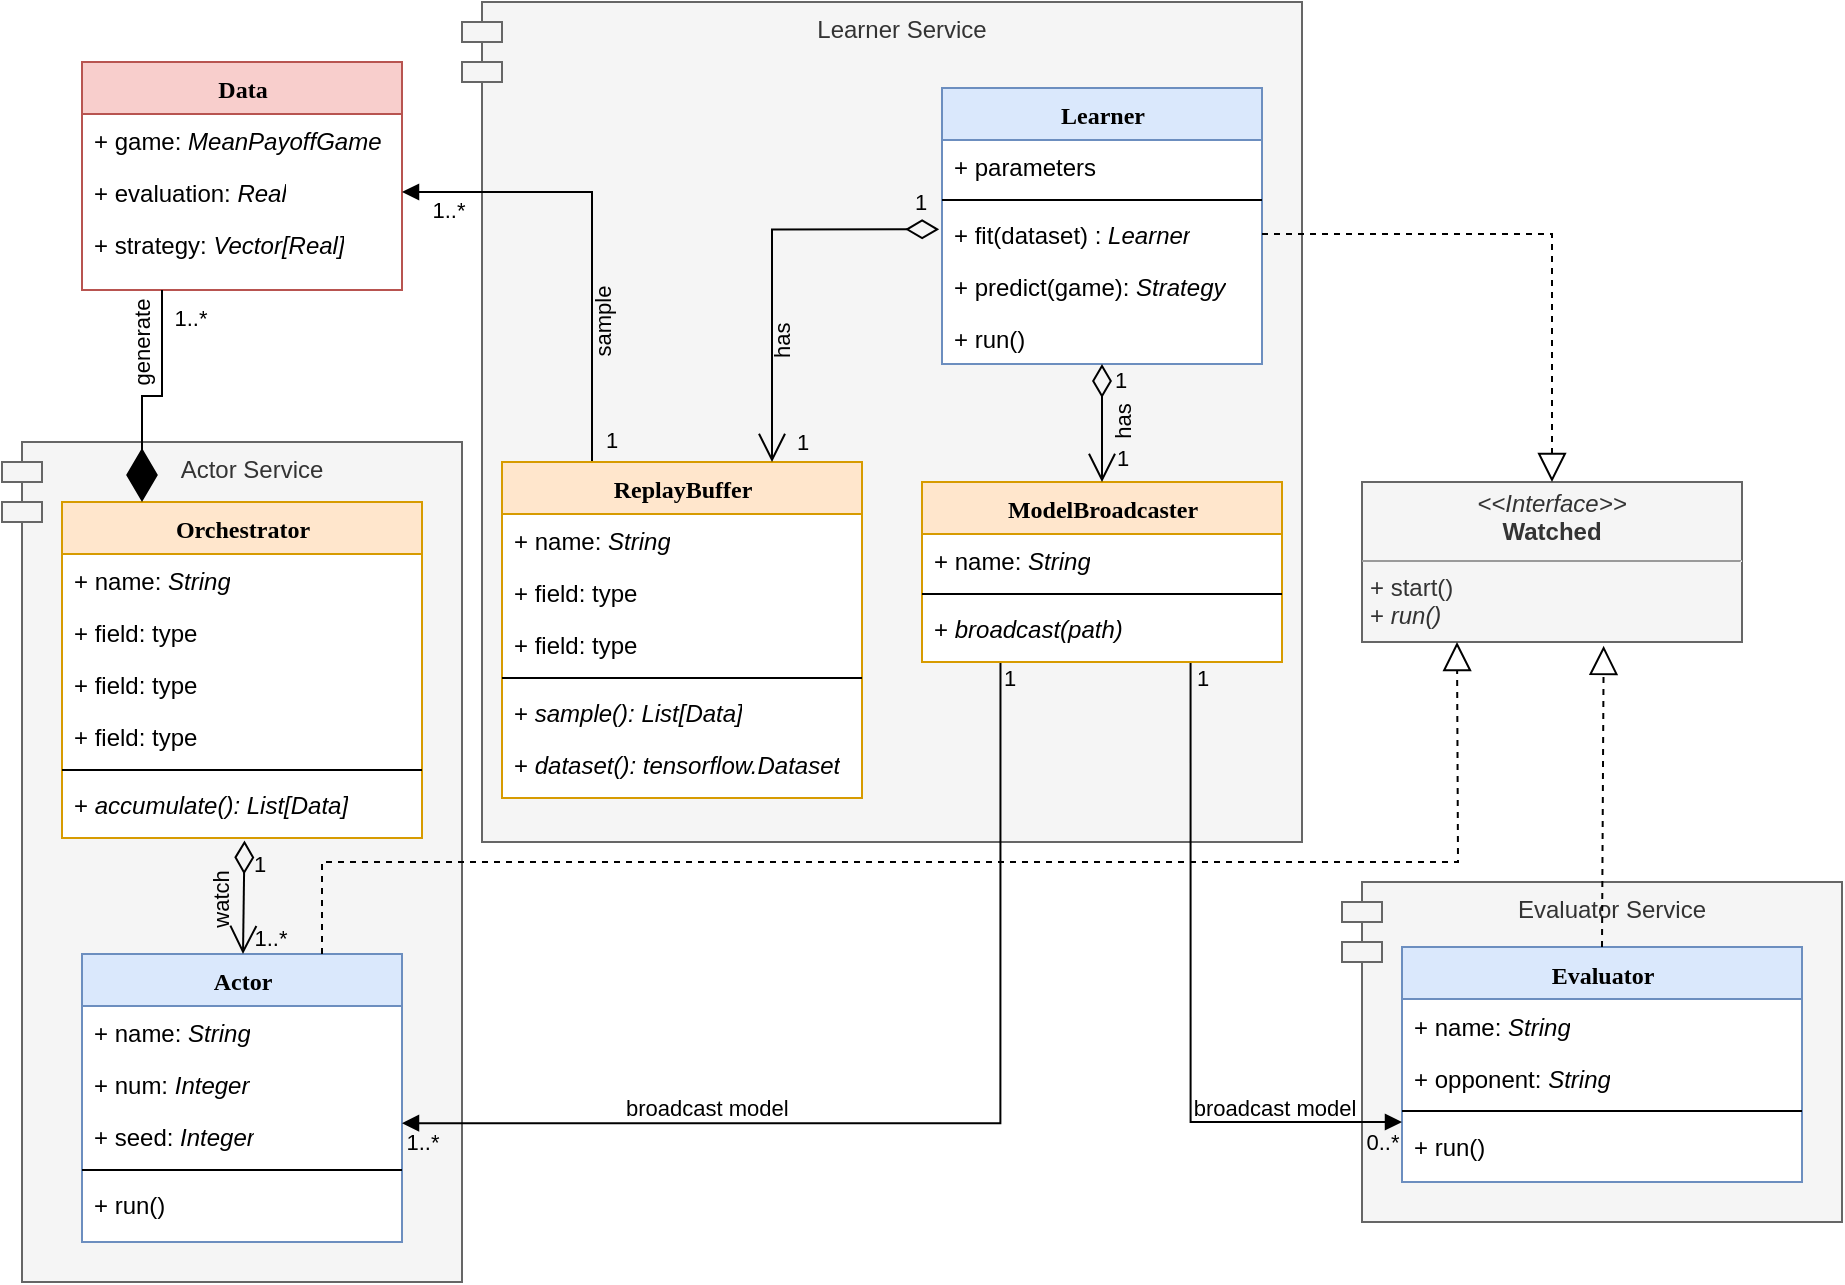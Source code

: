 <mxfile version="21.6.8" type="device">
  <diagram name="Page-1" id="9f46799a-70d6-7492-0946-bef42562c5a5">
    <mxGraphModel dx="478" dy="279" grid="1" gridSize="10" guides="1" tooltips="1" connect="1" arrows="1" fold="1" page="1" pageScale="1" pageWidth="1100" pageHeight="850" background="none" math="0" shadow="0">
      <root>
        <mxCell id="0" />
        <mxCell id="1" parent="0" />
        <mxCell id="d3D7aUQ-tXB5agzOdoIf-93" value="Evaluator Service" style="shape=module;align=right;spacingLeft=20;align=center;verticalAlign=top;whiteSpace=wrap;html=1;fillColor=#f5f5f5;strokeColor=#666666;fontColor=#333333;" parent="1" vertex="1">
          <mxGeometry x="670" y="480" width="250" height="170" as="geometry" />
        </mxCell>
        <mxCell id="d3D7aUQ-tXB5agzOdoIf-89" value="Learner Service" style="shape=module;align=left;spacingLeft=20;align=center;verticalAlign=top;whiteSpace=wrap;html=1;fillColor=#f5f5f5;strokeColor=#666666;fontColor=#333333;" parent="1" vertex="1">
          <mxGeometry x="230" y="40" width="420" height="420" as="geometry" />
        </mxCell>
        <mxCell id="d3D7aUQ-tXB5agzOdoIf-88" value="Actor Service" style="shape=module;align=left;spacingLeft=20;align=center;verticalAlign=top;whiteSpace=wrap;html=1;fillColor=#f5f5f5;strokeColor=#666666;fontColor=#333333;" parent="1" vertex="1">
          <mxGeometry y="260" width="230" height="420" as="geometry" />
        </mxCell>
        <mxCell id="78961159f06e98e8-17" value="Data" style="swimlane;html=1;fontStyle=1;align=center;verticalAlign=top;childLayout=stackLayout;horizontal=1;startSize=26;horizontalStack=0;resizeParent=1;resizeLast=0;collapsible=1;marginBottom=0;swimlaneFillColor=#ffffff;rounded=0;shadow=0;comic=0;labelBackgroundColor=none;strokeWidth=1;fillColor=#f8cecc;fontFamily=Verdana;fontSize=12;strokeColor=#b85450;" parent="1" vertex="1">
          <mxGeometry x="40" y="70" width="160" height="114" as="geometry" />
        </mxCell>
        <mxCell id="78961159f06e98e8-21" value="+ game: &lt;i&gt;MeanPayoffGame&lt;/i&gt;" style="text;html=1;strokeColor=none;fillColor=none;align=left;verticalAlign=top;spacingLeft=4;spacingRight=4;whiteSpace=wrap;overflow=hidden;rotatable=0;points=[[0,0.5],[1,0.5]];portConstraint=eastwest;" parent="78961159f06e98e8-17" vertex="1">
          <mxGeometry y="26" width="160" height="26" as="geometry" />
        </mxCell>
        <mxCell id="78961159f06e98e8-23" value="+ evaluation: &lt;i&gt;Real&lt;/i&gt;" style="text;html=1;strokeColor=none;fillColor=none;align=left;verticalAlign=top;spacingLeft=4;spacingRight=4;whiteSpace=wrap;overflow=hidden;rotatable=0;points=[[0,0.5],[1,0.5]];portConstraint=eastwest;" parent="78961159f06e98e8-17" vertex="1">
          <mxGeometry y="52" width="160" height="26" as="geometry" />
        </mxCell>
        <mxCell id="78961159f06e98e8-25" value="+ strategy: &lt;i&gt;Vector[Real]&lt;/i&gt;" style="text;html=1;strokeColor=none;fillColor=none;align=left;verticalAlign=top;spacingLeft=4;spacingRight=4;whiteSpace=wrap;overflow=hidden;rotatable=0;points=[[0,0.5],[1,0.5]];portConstraint=eastwest;" parent="78961159f06e98e8-17" vertex="1">
          <mxGeometry y="78" width="160" height="26" as="geometry" />
        </mxCell>
        <mxCell id="78961159f06e98e8-30" value="Learner" style="swimlane;html=1;fontStyle=1;align=center;verticalAlign=top;childLayout=stackLayout;horizontal=1;startSize=26;horizontalStack=0;resizeParent=1;resizeLast=0;collapsible=1;marginBottom=0;swimlaneFillColor=#ffffff;rounded=0;shadow=0;comic=0;labelBackgroundColor=none;strokeWidth=1;fillColor=#dae8fc;fontFamily=Verdana;fontSize=12;strokeColor=#6c8ebf;" parent="1" vertex="1">
          <mxGeometry x="470" y="83" width="160" height="138" as="geometry" />
        </mxCell>
        <mxCell id="78961159f06e98e8-31" value="+ parameters" style="text;html=1;strokeColor=none;fillColor=none;align=left;verticalAlign=top;spacingLeft=4;spacingRight=4;whiteSpace=wrap;overflow=hidden;rotatable=0;points=[[0,0.5],[1,0.5]];portConstraint=eastwest;" parent="78961159f06e98e8-30" vertex="1">
          <mxGeometry y="26" width="160" height="26" as="geometry" />
        </mxCell>
        <mxCell id="78961159f06e98e8-38" value="" style="line;html=1;strokeWidth=1;fillColor=none;align=left;verticalAlign=middle;spacingTop=-1;spacingLeft=3;spacingRight=3;rotatable=0;labelPosition=right;points=[];portConstraint=eastwest;" parent="78961159f06e98e8-30" vertex="1">
          <mxGeometry y="52" width="160" height="8" as="geometry" />
        </mxCell>
        <mxCell id="78961159f06e98e8-39" value="+ fit(dataset) : &lt;i&gt;Learner&lt;/i&gt;" style="text;html=1;strokeColor=none;fillColor=none;align=left;verticalAlign=top;spacingLeft=4;spacingRight=4;whiteSpace=wrap;overflow=hidden;rotatable=0;points=[[0,0.5],[1,0.5]];portConstraint=eastwest;" parent="78961159f06e98e8-30" vertex="1">
          <mxGeometry y="60" width="160" height="26" as="geometry" />
        </mxCell>
        <mxCell id="78961159f06e98e8-40" value="+ predict(game): &lt;i&gt;Strategy&lt;/i&gt;" style="text;html=1;strokeColor=none;fillColor=none;align=left;verticalAlign=top;spacingLeft=4;spacingRight=4;whiteSpace=wrap;overflow=hidden;rotatable=0;points=[[0,0.5],[1,0.5]];portConstraint=eastwest;" parent="78961159f06e98e8-30" vertex="1">
          <mxGeometry y="86" width="160" height="26" as="geometry" />
        </mxCell>
        <mxCell id="d3D7aUQ-tXB5agzOdoIf-52" value="+ run()" style="text;html=1;strokeColor=none;fillColor=none;align=left;verticalAlign=top;spacingLeft=4;spacingRight=4;whiteSpace=wrap;overflow=hidden;rotatable=0;points=[[0,0.5],[1,0.5]];portConstraint=eastwest;" parent="78961159f06e98e8-30" vertex="1">
          <mxGeometry y="112" width="160" height="26" as="geometry" />
        </mxCell>
        <mxCell id="78961159f06e98e8-95" value="Actor" style="swimlane;html=1;fontStyle=1;align=center;verticalAlign=top;childLayout=stackLayout;horizontal=1;startSize=26;horizontalStack=0;resizeParent=1;resizeLast=0;collapsible=1;marginBottom=0;swimlaneFillColor=#ffffff;rounded=0;shadow=0;comic=0;labelBackgroundColor=none;strokeWidth=1;fillColor=#dae8fc;fontFamily=Verdana;fontSize=12;strokeColor=#6c8ebf;" parent="1" vertex="1">
          <mxGeometry x="40" y="516" width="160" height="144" as="geometry" />
        </mxCell>
        <mxCell id="78961159f06e98e8-96" value="+ name: &lt;i&gt;String&lt;/i&gt;" style="text;html=1;strokeColor=none;fillColor=none;align=left;verticalAlign=top;spacingLeft=4;spacingRight=4;whiteSpace=wrap;overflow=hidden;rotatable=0;points=[[0,0.5],[1,0.5]];portConstraint=eastwest;" parent="78961159f06e98e8-95" vertex="1">
          <mxGeometry y="26" width="160" height="26" as="geometry" />
        </mxCell>
        <mxCell id="78961159f06e98e8-97" value="+ num: &lt;i&gt;Integer&lt;/i&gt;" style="text;html=1;strokeColor=none;fillColor=none;align=left;verticalAlign=top;spacingLeft=4;spacingRight=4;whiteSpace=wrap;overflow=hidden;rotatable=0;points=[[0,0.5],[1,0.5]];portConstraint=eastwest;" parent="78961159f06e98e8-95" vertex="1">
          <mxGeometry y="52" width="160" height="26" as="geometry" />
        </mxCell>
        <mxCell id="78961159f06e98e8-98" value="+ seed:&amp;nbsp;&lt;i style=&quot;border-color: var(--border-color);&quot;&gt;Integer&lt;/i&gt;" style="text;html=1;strokeColor=none;fillColor=none;align=left;verticalAlign=top;spacingLeft=4;spacingRight=4;whiteSpace=wrap;overflow=hidden;rotatable=0;points=[[0,0.5],[1,0.5]];portConstraint=eastwest;" parent="78961159f06e98e8-95" vertex="1">
          <mxGeometry y="78" width="160" height="26" as="geometry" />
        </mxCell>
        <mxCell id="78961159f06e98e8-103" value="" style="line;html=1;strokeWidth=1;fillColor=none;align=left;verticalAlign=middle;spacingTop=-1;spacingLeft=3;spacingRight=3;rotatable=0;labelPosition=right;points=[];portConstraint=eastwest;" parent="78961159f06e98e8-95" vertex="1">
          <mxGeometry y="104" width="160" height="8" as="geometry" />
        </mxCell>
        <mxCell id="78961159f06e98e8-104" value="+ run()" style="text;html=1;strokeColor=none;fillColor=none;align=left;verticalAlign=top;spacingLeft=4;spacingRight=4;whiteSpace=wrap;overflow=hidden;rotatable=0;points=[[0,0.5],[1,0.5]];portConstraint=eastwest;" parent="78961159f06e98e8-95" vertex="1">
          <mxGeometry y="112" width="160" height="26" as="geometry" />
        </mxCell>
        <mxCell id="78961159f06e98e8-108" value="Evaluator" style="swimlane;html=1;fontStyle=1;align=center;verticalAlign=top;childLayout=stackLayout;horizontal=1;startSize=26;horizontalStack=0;resizeParent=1;resizeLast=0;collapsible=1;marginBottom=0;swimlaneFillColor=#ffffff;rounded=0;shadow=0;comic=0;labelBackgroundColor=none;strokeWidth=1;fillColor=#dae8fc;fontFamily=Verdana;fontSize=12;strokeColor=#6c8ebf;" parent="1" vertex="1">
          <mxGeometry x="700" y="512.5" width="200" height="117.5" as="geometry" />
        </mxCell>
        <mxCell id="78961159f06e98e8-109" value="+ name: &lt;i&gt;String&lt;/i&gt;" style="text;html=1;strokeColor=none;fillColor=none;align=left;verticalAlign=top;spacingLeft=4;spacingRight=4;whiteSpace=wrap;overflow=hidden;rotatable=0;points=[[0,0.5],[1,0.5]];portConstraint=eastwest;" parent="78961159f06e98e8-108" vertex="1">
          <mxGeometry y="26" width="200" height="26" as="geometry" />
        </mxCell>
        <mxCell id="78961159f06e98e8-110" value="+ opponent: &lt;i&gt;String&lt;/i&gt;" style="text;html=1;strokeColor=none;fillColor=none;align=left;verticalAlign=top;spacingLeft=4;spacingRight=4;whiteSpace=wrap;overflow=hidden;rotatable=0;points=[[0,0.5],[1,0.5]];portConstraint=eastwest;" parent="78961159f06e98e8-108" vertex="1">
          <mxGeometry y="52" width="200" height="26" as="geometry" />
        </mxCell>
        <mxCell id="78961159f06e98e8-116" value="" style="line;html=1;strokeWidth=1;fillColor=none;align=left;verticalAlign=middle;spacingTop=-1;spacingLeft=3;spacingRight=3;rotatable=0;labelPosition=right;points=[];portConstraint=eastwest;" parent="78961159f06e98e8-108" vertex="1">
          <mxGeometry y="78" width="200" height="8" as="geometry" />
        </mxCell>
        <mxCell id="78961159f06e98e8-117" value="+ run()" style="text;html=1;strokeColor=none;fillColor=none;align=left;verticalAlign=top;spacingLeft=4;spacingRight=4;whiteSpace=wrap;overflow=hidden;rotatable=0;points=[[0,0.5],[1,0.5]];portConstraint=eastwest;" parent="78961159f06e98e8-108" vertex="1">
          <mxGeometry y="86" width="200" height="26" as="geometry" />
        </mxCell>
        <mxCell id="d3D7aUQ-tXB5agzOdoIf-11" value="broadcast model" style="endArrow=block;endFill=1;html=1;edgeStyle=orthogonalEdgeStyle;align=left;verticalAlign=top;rounded=0;entryX=1.003;entryY=0.869;entryDx=0;entryDy=0;entryPerimeter=0;exitX=0.218;exitY=1.005;exitDx=0;exitDy=0;exitPerimeter=0;" parent="1" source="d3D7aUQ-tXB5agzOdoIf-45" edge="1">
          <mxGeometry x="0.588" y="-21" relative="1" as="geometry">
            <mxPoint x="500" y="380" as="sourcePoint" />
            <mxPoint x="200.0" y="600.594" as="targetPoint" />
            <Array as="points">
              <mxPoint x="499" y="601" />
            </Array>
            <mxPoint as="offset" />
          </mxGeometry>
        </mxCell>
        <mxCell id="d3D7aUQ-tXB5agzOdoIf-12" value="1" style="edgeLabel;resizable=0;html=1;align=left;verticalAlign=bottom;labelBackgroundColor=none;" parent="d3D7aUQ-tXB5agzOdoIf-11" connectable="0" vertex="1">
          <mxGeometry x="-1" relative="1" as="geometry">
            <mxPoint y="20" as="offset" />
          </mxGeometry>
        </mxCell>
        <mxCell id="d3D7aUQ-tXB5agzOdoIf-13" value="1..*" style="edgeLabel;html=1;align=center;verticalAlign=middle;resizable=0;points=[];labelBackgroundColor=none;" parent="d3D7aUQ-tXB5agzOdoIf-11" vertex="1" connectable="0">
          <mxGeometry x="0.91" y="1" relative="1" as="geometry">
            <mxPoint x="-14" y="8" as="offset" />
          </mxGeometry>
        </mxCell>
        <mxCell id="d3D7aUQ-tXB5agzOdoIf-16" value="1" style="endArrow=block;endFill=1;html=1;edgeStyle=orthogonalEdgeStyle;align=left;verticalAlign=top;rounded=0;exitX=0.25;exitY=0;exitDx=0;exitDy=0;entryX=1;entryY=0.5;entryDx=0;entryDy=0;labelBackgroundColor=none;" parent="1" source="d3D7aUQ-tXB5agzOdoIf-64" target="78961159f06e98e8-23" edge="1">
          <mxGeometry x="-0.793" y="-5" relative="1" as="geometry">
            <mxPoint x="259.48" y="130" as="sourcePoint" />
            <mxPoint x="379.48" y="70" as="targetPoint" />
            <mxPoint as="offset" />
          </mxGeometry>
        </mxCell>
        <mxCell id="d3D7aUQ-tXB5agzOdoIf-18" value="sample" style="edgeLabel;html=1;align=center;verticalAlign=middle;resizable=0;points=[];rotation=-90;labelBackgroundColor=none;" parent="d3D7aUQ-tXB5agzOdoIf-16" vertex="1" connectable="0">
          <mxGeometry x="-0.228" y="1" relative="1" as="geometry">
            <mxPoint x="6" y="19" as="offset" />
          </mxGeometry>
        </mxCell>
        <mxCell id="d3D7aUQ-tXB5agzOdoIf-19" value="1..*" style="edgeLabel;html=1;align=center;verticalAlign=middle;resizable=0;points=[];labelBackgroundColor=none;" parent="d3D7aUQ-tXB5agzOdoIf-16" vertex="1" connectable="0">
          <mxGeometry x="0.805" y="1" relative="1" as="geometry">
            <mxPoint y="8" as="offset" />
          </mxGeometry>
        </mxCell>
        <mxCell id="d3D7aUQ-tXB5agzOdoIf-21" value="" style="endArrow=block;endFill=1;html=1;edgeStyle=orthogonalEdgeStyle;align=left;verticalAlign=top;rounded=0;exitX=0.746;exitY=0.989;exitDx=0;exitDy=0;exitPerimeter=0;" parent="1" source="d3D7aUQ-tXB5agzOdoIf-45" edge="1">
          <mxGeometry relative="1" as="geometry">
            <mxPoint x="594.6" y="380" as="sourcePoint" />
            <mxPoint x="700" y="600" as="targetPoint" />
            <Array as="points">
              <mxPoint x="594" y="600" />
              <mxPoint x="700" y="600" />
            </Array>
          </mxGeometry>
        </mxCell>
        <mxCell id="d3D7aUQ-tXB5agzOdoIf-23" value="broadcast model" style="edgeLabel;html=1;align=center;verticalAlign=middle;resizable=0;points=[];labelBackgroundColor=none;" parent="d3D7aUQ-tXB5agzOdoIf-21" vertex="1" connectable="0">
          <mxGeometry x="0.466" y="3" relative="1" as="geometry">
            <mxPoint x="27" y="-4" as="offset" />
          </mxGeometry>
        </mxCell>
        <mxCell id="d3D7aUQ-tXB5agzOdoIf-24" value="0..*" style="edgeLabel;html=1;align=center;verticalAlign=middle;resizable=0;points=[];labelBackgroundColor=none;" parent="d3D7aUQ-tXB5agzOdoIf-21" vertex="1" connectable="0">
          <mxGeometry x="0.874" y="-1" relative="1" as="geometry">
            <mxPoint x="11" y="9" as="offset" />
          </mxGeometry>
        </mxCell>
        <mxCell id="d3D7aUQ-tXB5agzOdoIf-49" value="1" style="edgeLabel;html=1;align=center;verticalAlign=middle;resizable=0;points=[];labelBackgroundColor=none;" parent="d3D7aUQ-tXB5agzOdoIf-21" vertex="1" connectable="0">
          <mxGeometry x="-0.806" y="1" relative="1" as="geometry">
            <mxPoint x="4" y="-21" as="offset" />
          </mxGeometry>
        </mxCell>
        <mxCell id="d3D7aUQ-tXB5agzOdoIf-25" value="Orchestrator" style="swimlane;html=1;fontStyle=1;align=center;verticalAlign=top;childLayout=stackLayout;horizontal=1;startSize=26;horizontalStack=0;resizeParent=1;resizeLast=0;collapsible=1;marginBottom=0;swimlaneFillColor=#ffffff;rounded=0;shadow=0;comic=0;labelBackgroundColor=none;strokeWidth=1;fillColor=#ffe6cc;fontFamily=Verdana;fontSize=12;strokeColor=#d79b00;" parent="1" vertex="1">
          <mxGeometry x="30" y="290" width="180" height="168" as="geometry" />
        </mxCell>
        <mxCell id="d3D7aUQ-tXB5agzOdoIf-26" value="+ name: &lt;i&gt;String&lt;/i&gt;" style="text;html=1;strokeColor=none;fillColor=none;align=left;verticalAlign=top;spacingLeft=4;spacingRight=4;whiteSpace=wrap;overflow=hidden;rotatable=0;points=[[0,0.5],[1,0.5]];portConstraint=eastwest;" parent="d3D7aUQ-tXB5agzOdoIf-25" vertex="1">
          <mxGeometry y="26" width="180" height="26" as="geometry" />
        </mxCell>
        <mxCell id="d3D7aUQ-tXB5agzOdoIf-27" value="+ field: type" style="text;html=1;strokeColor=none;fillColor=none;align=left;verticalAlign=top;spacingLeft=4;spacingRight=4;whiteSpace=wrap;overflow=hidden;rotatable=0;points=[[0,0.5],[1,0.5]];portConstraint=eastwest;" parent="d3D7aUQ-tXB5agzOdoIf-25" vertex="1">
          <mxGeometry y="52" width="180" height="26" as="geometry" />
        </mxCell>
        <mxCell id="d3D7aUQ-tXB5agzOdoIf-28" value="+ field: type" style="text;html=1;strokeColor=none;fillColor=none;align=left;verticalAlign=top;spacingLeft=4;spacingRight=4;whiteSpace=wrap;overflow=hidden;rotatable=0;points=[[0,0.5],[1,0.5]];portConstraint=eastwest;" parent="d3D7aUQ-tXB5agzOdoIf-25" vertex="1">
          <mxGeometry y="78" width="180" height="26" as="geometry" />
        </mxCell>
        <mxCell id="d3D7aUQ-tXB5agzOdoIf-29" value="+ field: type" style="text;html=1;strokeColor=none;fillColor=none;align=left;verticalAlign=top;spacingLeft=4;spacingRight=4;whiteSpace=wrap;overflow=hidden;rotatable=0;points=[[0,0.5],[1,0.5]];portConstraint=eastwest;" parent="d3D7aUQ-tXB5agzOdoIf-25" vertex="1">
          <mxGeometry y="104" width="180" height="26" as="geometry" />
        </mxCell>
        <mxCell id="d3D7aUQ-tXB5agzOdoIf-30" value="" style="line;html=1;strokeWidth=1;fillColor=none;align=left;verticalAlign=middle;spacingTop=-1;spacingLeft=3;spacingRight=3;rotatable=0;labelPosition=right;points=[];portConstraint=eastwest;" parent="d3D7aUQ-tXB5agzOdoIf-25" vertex="1">
          <mxGeometry y="130" width="180" height="8" as="geometry" />
        </mxCell>
        <mxCell id="d3D7aUQ-tXB5agzOdoIf-31" value="+ &lt;i&gt;accumulate(): List[Data]&lt;/i&gt;" style="text;html=1;strokeColor=none;fillColor=none;align=left;verticalAlign=top;spacingLeft=4;spacingRight=4;whiteSpace=wrap;overflow=hidden;rotatable=0;points=[[0,0.5],[1,0.5]];portConstraint=eastwest;" parent="d3D7aUQ-tXB5agzOdoIf-25" vertex="1">
          <mxGeometry y="138" width="180" height="26" as="geometry" />
        </mxCell>
        <mxCell id="d3D7aUQ-tXB5agzOdoIf-33" value="1" style="endArrow=open;html=1;endSize=12;startArrow=diamondThin;startSize=14;startFill=0;edgeStyle=elbowEdgeStyle;align=left;verticalAlign=bottom;rounded=0;exitX=0.507;exitY=1.202;exitDx=0;exitDy=0;exitPerimeter=0;entryX=0.5;entryY=0;entryDx=0;entryDy=0;labelBackgroundColor=none;" parent="1" source="d3D7aUQ-tXB5agzOdoIf-31" target="78961159f06e98e8-95" edge="1">
          <mxGeometry x="-0.263" y="3" relative="1" as="geometry">
            <mxPoint x="230" y="490" as="sourcePoint" />
            <mxPoint x="370" y="490" as="targetPoint" />
            <mxPoint as="offset" />
          </mxGeometry>
        </mxCell>
        <mxCell id="d3D7aUQ-tXB5agzOdoIf-34" value="watch" style="edgeLabel;html=1;align=center;verticalAlign=middle;resizable=0;points=[];rotation=-90;labelBackgroundColor=none;" parent="d3D7aUQ-tXB5agzOdoIf-33" vertex="1" connectable="0">
          <mxGeometry x="-0.074" relative="1" as="geometry">
            <mxPoint x="-11" y="4" as="offset" />
          </mxGeometry>
        </mxCell>
        <mxCell id="d3D7aUQ-tXB5agzOdoIf-35" value="1..*" style="edgeLabel;html=1;align=center;verticalAlign=middle;resizable=0;points=[];labelBackgroundColor=none;" parent="d3D7aUQ-tXB5agzOdoIf-33" vertex="1" connectable="0">
          <mxGeometry x="0.642" relative="1" as="geometry">
            <mxPoint x="13" y="2" as="offset" />
          </mxGeometry>
        </mxCell>
        <mxCell id="d3D7aUQ-tXB5agzOdoIf-36" value="" style="endArrow=diamondThin;endFill=1;endSize=24;html=1;rounded=0;entryX=0.5;entryY=0;entryDx=0;entryDy=0;exitX=0.25;exitY=1;exitDx=0;exitDy=0;edgeStyle=elbowEdgeStyle;elbow=vertical;" parent="1" source="78961159f06e98e8-17" edge="1">
          <mxGeometry width="160" relative="1" as="geometry">
            <mxPoint x="70" y="190" as="sourcePoint" />
            <mxPoint x="70" y="290" as="targetPoint" />
          </mxGeometry>
        </mxCell>
        <mxCell id="d3D7aUQ-tXB5agzOdoIf-37" value="1..*" style="edgeLabel;html=1;align=center;verticalAlign=middle;resizable=0;points=[];labelBackgroundColor=none;" parent="d3D7aUQ-tXB5agzOdoIf-36" vertex="1" connectable="0">
          <mxGeometry x="-0.756" y="-1" relative="1" as="geometry">
            <mxPoint x="15" as="offset" />
          </mxGeometry>
        </mxCell>
        <mxCell id="d3D7aUQ-tXB5agzOdoIf-38" value="generate" style="edgeLabel;align=center;verticalAlign=middle;resizable=0;points=[];html=1;rotation=-90;labelBackgroundColor=none;" parent="d3D7aUQ-tXB5agzOdoIf-36" vertex="1" connectable="0">
          <mxGeometry x="-0.286" y="1" relative="1" as="geometry">
            <mxPoint x="-11" y="-15" as="offset" />
          </mxGeometry>
        </mxCell>
        <mxCell id="d3D7aUQ-tXB5agzOdoIf-39" value="ModelBroadcaster" style="swimlane;html=1;fontStyle=1;align=center;verticalAlign=top;childLayout=stackLayout;horizontal=1;startSize=26;horizontalStack=0;resizeParent=1;resizeLast=0;collapsible=1;marginBottom=0;swimlaneFillColor=#ffffff;rounded=0;shadow=0;comic=0;labelBackgroundColor=none;strokeWidth=1;fillColor=#ffe6cc;fontFamily=Verdana;fontSize=12;strokeColor=#d79b00;" parent="1" vertex="1">
          <mxGeometry x="460" y="280" width="180" height="90" as="geometry" />
        </mxCell>
        <mxCell id="d3D7aUQ-tXB5agzOdoIf-40" value="+ name: &lt;i&gt;String&lt;/i&gt;" style="text;html=1;strokeColor=none;fillColor=none;align=left;verticalAlign=top;spacingLeft=4;spacingRight=4;whiteSpace=wrap;overflow=hidden;rotatable=0;points=[[0,0.5],[1,0.5]];portConstraint=eastwest;" parent="d3D7aUQ-tXB5agzOdoIf-39" vertex="1">
          <mxGeometry y="26" width="180" height="26" as="geometry" />
        </mxCell>
        <mxCell id="d3D7aUQ-tXB5agzOdoIf-44" value="" style="line;html=1;strokeWidth=1;fillColor=none;align=left;verticalAlign=middle;spacingTop=-1;spacingLeft=3;spacingRight=3;rotatable=0;labelPosition=right;points=[];portConstraint=eastwest;" parent="d3D7aUQ-tXB5agzOdoIf-39" vertex="1">
          <mxGeometry y="52" width="180" height="8" as="geometry" />
        </mxCell>
        <mxCell id="d3D7aUQ-tXB5agzOdoIf-45" value="+ &lt;i&gt;broadcast(path)&lt;/i&gt;" style="text;html=1;strokeColor=none;fillColor=none;align=left;verticalAlign=top;spacingLeft=4;spacingRight=4;whiteSpace=wrap;overflow=hidden;rotatable=0;points=[[0,0.5],[1,0.5]];portConstraint=eastwest;" parent="d3D7aUQ-tXB5agzOdoIf-39" vertex="1">
          <mxGeometry y="60" width="180" height="26" as="geometry" />
        </mxCell>
        <mxCell id="d3D7aUQ-tXB5agzOdoIf-50" value="&lt;br&gt;" style="endArrow=open;html=1;endSize=12;startArrow=diamondThin;startSize=14;startFill=0;edgeStyle=orthogonalEdgeStyle;align=left;verticalAlign=bottom;rounded=0;exitX=0.5;exitY=1;exitDx=0;exitDy=0;entryX=0.5;entryY=0;entryDx=0;entryDy=0;" parent="1" source="78961159f06e98e8-30" target="d3D7aUQ-tXB5agzOdoIf-39" edge="1">
          <mxGeometry x="-0.356" y="10" relative="1" as="geometry">
            <mxPoint x="500" y="230" as="sourcePoint" />
            <mxPoint x="660" y="230" as="targetPoint" />
            <mxPoint as="offset" />
          </mxGeometry>
        </mxCell>
        <mxCell id="d3D7aUQ-tXB5agzOdoIf-51" value="has" style="edgeLabel;html=1;align=center;verticalAlign=middle;resizable=0;points=[];labelBackgroundColor=none;rotation=-90;" parent="d3D7aUQ-tXB5agzOdoIf-50" vertex="1" connectable="0">
          <mxGeometry x="-0.016" y="-2" relative="1" as="geometry">
            <mxPoint x="12" as="offset" />
          </mxGeometry>
        </mxCell>
        <mxCell id="d3D7aUQ-tXB5agzOdoIf-53" value="1" style="edgeLabel;html=1;align=center;verticalAlign=middle;resizable=0;points=[];labelBackgroundColor=none;" parent="d3D7aUQ-tXB5agzOdoIf-50" vertex="1" connectable="0">
          <mxGeometry x="-0.596" y="2" relative="1" as="geometry">
            <mxPoint x="7" y="-4" as="offset" />
          </mxGeometry>
        </mxCell>
        <mxCell id="d3D7aUQ-tXB5agzOdoIf-91" value="1" style="edgeLabel;html=1;align=center;verticalAlign=middle;resizable=0;points=[];labelBackgroundColor=none;" parent="d3D7aUQ-tXB5agzOdoIf-50" vertex="1" connectable="0">
          <mxGeometry x="0.573" y="4" relative="1" as="geometry">
            <mxPoint x="6" as="offset" />
          </mxGeometry>
        </mxCell>
        <mxCell id="d3D7aUQ-tXB5agzOdoIf-56" value="&lt;p style=&quot;margin:0px;margin-top:4px;text-align:center;&quot;&gt;&lt;i&gt;&amp;lt;&amp;lt;Interface&amp;gt;&amp;gt;&lt;/i&gt;&lt;br&gt;&lt;b&gt;Watched&lt;/b&gt;&lt;/p&gt;&lt;hr size=&quot;1&quot;&gt;&lt;p style=&quot;margin:0px;margin-left:4px;&quot;&gt;&lt;span style=&quot;background-color: initial;&quot;&gt;+ start()&lt;/span&gt;&lt;br&gt;&lt;/p&gt;&lt;p style=&quot;margin:0px;margin-left:4px;&quot;&gt;+ &lt;i&gt;run()&lt;/i&gt;&lt;/p&gt;" style="verticalAlign=top;align=left;overflow=fill;fontSize=12;fontFamily=Helvetica;html=1;whiteSpace=wrap;fillColor=#f5f5f5;strokeColor=#666666;fontColor=#333333;" parent="1" vertex="1">
          <mxGeometry x="680" y="280" width="190" height="80" as="geometry" />
        </mxCell>
        <mxCell id="d3D7aUQ-tXB5agzOdoIf-57" value="" style="endArrow=block;dashed=1;endFill=0;endSize=12;html=1;rounded=0;exitX=0.75;exitY=0;exitDx=0;exitDy=0;entryX=0.25;entryY=1;entryDx=0;entryDy=0;" parent="1" source="78961159f06e98e8-95" target="d3D7aUQ-tXB5agzOdoIf-56" edge="1">
          <mxGeometry width="160" relative="1" as="geometry">
            <mxPoint x="370" y="500" as="sourcePoint" />
            <mxPoint x="530" y="500" as="targetPoint" />
            <Array as="points">
              <mxPoint x="160" y="470" />
              <mxPoint x="728" y="470" />
            </Array>
          </mxGeometry>
        </mxCell>
        <mxCell id="d3D7aUQ-tXB5agzOdoIf-58" value="" style="endArrow=block;dashed=1;endFill=0;endSize=12;html=1;rounded=0;exitX=0.5;exitY=0;exitDx=0;exitDy=0;entryX=0.636;entryY=1.024;entryDx=0;entryDy=0;entryPerimeter=0;" parent="1" source="78961159f06e98e8-108" target="d3D7aUQ-tXB5agzOdoIf-56" edge="1">
          <mxGeometry width="160" relative="1" as="geometry">
            <mxPoint x="810" y="430" as="sourcePoint" />
            <mxPoint x="970" y="430" as="targetPoint" />
          </mxGeometry>
        </mxCell>
        <mxCell id="d3D7aUQ-tXB5agzOdoIf-59" value="" style="endArrow=block;dashed=1;endFill=0;endSize=12;html=1;rounded=0;exitX=1;exitY=0.5;exitDx=0;exitDy=0;entryX=0.5;entryY=0;entryDx=0;entryDy=0;" parent="1" source="78961159f06e98e8-39" target="d3D7aUQ-tXB5agzOdoIf-56" edge="1">
          <mxGeometry width="160" relative="1" as="geometry">
            <mxPoint x="520" y="30.0" as="sourcePoint" />
            <mxPoint x="630" y="60.69" as="targetPoint" />
            <Array as="points">
              <mxPoint x="775" y="156" />
            </Array>
          </mxGeometry>
        </mxCell>
        <mxCell id="d3D7aUQ-tXB5agzOdoIf-64" value="ReplayBuffer" style="swimlane;html=1;fontStyle=1;align=center;verticalAlign=top;childLayout=stackLayout;horizontal=1;startSize=26;horizontalStack=0;resizeParent=1;resizeLast=0;collapsible=1;marginBottom=0;swimlaneFillColor=#ffffff;rounded=0;shadow=0;comic=0;labelBackgroundColor=none;strokeWidth=1;fillColor=#ffe6cc;fontFamily=Verdana;fontSize=12;strokeColor=#d79b00;" parent="1" vertex="1">
          <mxGeometry x="250" y="270" width="180" height="168" as="geometry" />
        </mxCell>
        <mxCell id="d3D7aUQ-tXB5agzOdoIf-65" value="+ name: &lt;i&gt;String&lt;/i&gt;" style="text;html=1;strokeColor=none;fillColor=none;align=left;verticalAlign=top;spacingLeft=4;spacingRight=4;whiteSpace=wrap;overflow=hidden;rotatable=0;points=[[0,0.5],[1,0.5]];portConstraint=eastwest;" parent="d3D7aUQ-tXB5agzOdoIf-64" vertex="1">
          <mxGeometry y="26" width="180" height="26" as="geometry" />
        </mxCell>
        <mxCell id="d3D7aUQ-tXB5agzOdoIf-66" value="+ field: type" style="text;html=1;strokeColor=none;fillColor=none;align=left;verticalAlign=top;spacingLeft=4;spacingRight=4;whiteSpace=wrap;overflow=hidden;rotatable=0;points=[[0,0.5],[1,0.5]];portConstraint=eastwest;" parent="d3D7aUQ-tXB5agzOdoIf-64" vertex="1">
          <mxGeometry y="52" width="180" height="26" as="geometry" />
        </mxCell>
        <mxCell id="d3D7aUQ-tXB5agzOdoIf-67" value="+ field: type" style="text;html=1;strokeColor=none;fillColor=none;align=left;verticalAlign=top;spacingLeft=4;spacingRight=4;whiteSpace=wrap;overflow=hidden;rotatable=0;points=[[0,0.5],[1,0.5]];portConstraint=eastwest;" parent="d3D7aUQ-tXB5agzOdoIf-64" vertex="1">
          <mxGeometry y="78" width="180" height="26" as="geometry" />
        </mxCell>
        <mxCell id="d3D7aUQ-tXB5agzOdoIf-69" value="" style="line;html=1;strokeWidth=1;fillColor=none;align=left;verticalAlign=middle;spacingTop=-1;spacingLeft=3;spacingRight=3;rotatable=0;labelPosition=right;points=[];portConstraint=eastwest;" parent="d3D7aUQ-tXB5agzOdoIf-64" vertex="1">
          <mxGeometry y="104" width="180" height="8" as="geometry" />
        </mxCell>
        <mxCell id="d3D7aUQ-tXB5agzOdoIf-70" value="+ &lt;i&gt;sample(): List[Data]&lt;/i&gt;" style="text;html=1;strokeColor=none;fillColor=none;align=left;verticalAlign=top;spacingLeft=4;spacingRight=4;whiteSpace=wrap;overflow=hidden;rotatable=0;points=[[0,0.5],[1,0.5]];portConstraint=eastwest;" parent="d3D7aUQ-tXB5agzOdoIf-64" vertex="1">
          <mxGeometry y="112" width="180" height="26" as="geometry" />
        </mxCell>
        <mxCell id="d3D7aUQ-tXB5agzOdoIf-72" value="+ &lt;i&gt;dataset(): tensorflow.Dataset&lt;/i&gt;" style="text;html=1;strokeColor=none;fillColor=none;align=left;verticalAlign=top;spacingLeft=4;spacingRight=4;whiteSpace=wrap;overflow=hidden;rotatable=0;points=[[0,0.5],[1,0.5]];portConstraint=eastwest;" parent="d3D7aUQ-tXB5agzOdoIf-64" vertex="1">
          <mxGeometry y="138" width="180" height="26" as="geometry" />
        </mxCell>
        <mxCell id="d3D7aUQ-tXB5agzOdoIf-81" value="" style="endArrow=open;html=1;endSize=12;startArrow=diamondThin;startSize=14;startFill=0;edgeStyle=orthogonalEdgeStyle;align=left;verticalAlign=bottom;rounded=0;entryX=0.75;entryY=0;entryDx=0;entryDy=0;exitX=-0.009;exitY=0.41;exitDx=0;exitDy=0;exitPerimeter=0;" parent="1" source="78961159f06e98e8-39" target="d3D7aUQ-tXB5agzOdoIf-64" edge="1">
          <mxGeometry x="-0.931" y="-3" relative="1" as="geometry">
            <mxPoint x="380" y="130" as="sourcePoint" />
            <mxPoint x="540" y="130" as="targetPoint" />
            <mxPoint as="offset" />
          </mxGeometry>
        </mxCell>
        <mxCell id="d3D7aUQ-tXB5agzOdoIf-82" value="has" style="edgeLabel;html=1;align=center;verticalAlign=middle;resizable=0;points=[];labelBackgroundColor=none;rotation=-90;" parent="d3D7aUQ-tXB5agzOdoIf-81" vertex="1" connectable="0">
          <mxGeometry x="0.096" y="1" relative="1" as="geometry">
            <mxPoint x="4" y="30" as="offset" />
          </mxGeometry>
        </mxCell>
        <mxCell id="d3D7aUQ-tXB5agzOdoIf-83" value="1" style="edgeLabel;html=1;align=center;verticalAlign=middle;resizable=0;points=[];labelBackgroundColor=none;" parent="d3D7aUQ-tXB5agzOdoIf-81" vertex="1" connectable="0">
          <mxGeometry x="0.828" y="-2" relative="1" as="geometry">
            <mxPoint x="17" y="7" as="offset" />
          </mxGeometry>
        </mxCell>
        <mxCell id="d3D7aUQ-tXB5agzOdoIf-84" value="1" style="edgeLabel;html=1;align=center;verticalAlign=middle;resizable=0;points=[];labelBackgroundColor=none;" parent="d3D7aUQ-tXB5agzOdoIf-81" vertex="1" connectable="0">
          <mxGeometry x="-0.904" y="3" relative="1" as="geometry">
            <mxPoint y="-17" as="offset" />
          </mxGeometry>
        </mxCell>
      </root>
    </mxGraphModel>
  </diagram>
</mxfile>
